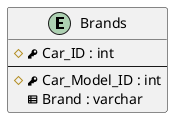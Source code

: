 @startuml
entity "Brands" as brand
{
  # <&key> Car_ID : int
  --
  # <&key> Car_Model_ID : int
  <&spreadsheet> Brand : varchar
}
@enduml